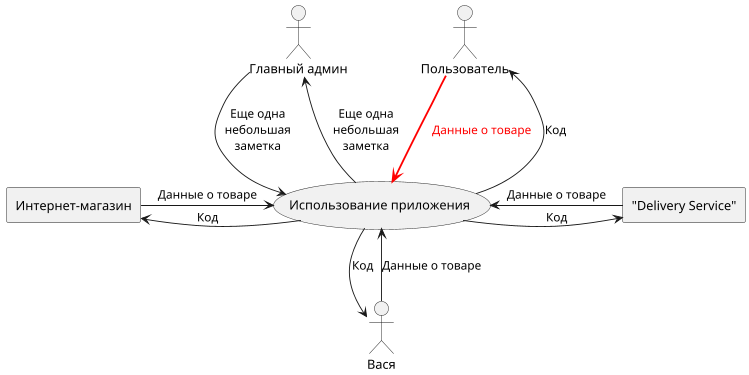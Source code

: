 @startuml
scale 750 width
skinparam componentStyle rectangle


Пользователь -down-> (Использование приложения) #line:red;line.bold;text:red  : Данные о товаре 
(Использование приложения) -up-> Пользователь : Код
Вася --> (Использование приложения) : Данные о товаре
(Использование приложения) --> Вася : Код
["Delivery Service"] -left-> (Использование приложения) : Данные о товаре
(Использование приложения) -right-> ["Delivery Service"] : Код
[Интернет-магазин] -right-> (Использование приложения) : Данные о товаре
(Использование приложения) -left-> [Интернет-магазин] : Код

:Главный админ: -down-> (Использование приложения) : Еще одна\nнебольшая\nзаметка
(Использование приложения) -up-> :Главный админ:  : Еще одна\nнебольшая\nзаметка
@enduml
